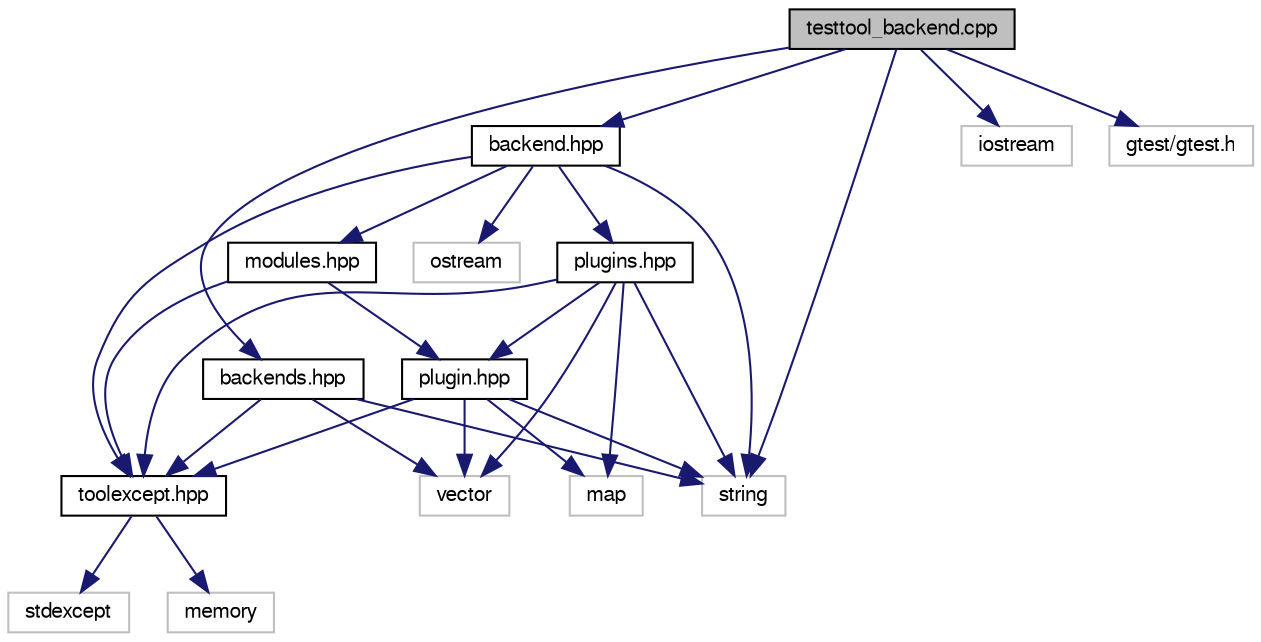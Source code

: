 digraph "testtool_backend.cpp"
{
  edge [fontname="FreeSans",fontsize="10",labelfontname="FreeSans",labelfontsize="10"];
  node [fontname="FreeSans",fontsize="10",shape=record];
  Node1 [label="testtool_backend.cpp",height=0.2,width=0.4,color="black", fillcolor="grey75", style="filled", fontcolor="black"];
  Node1 -> Node2 [color="midnightblue",fontsize="10",style="solid"];
  Node2 [label="backend.hpp",height=0.2,width=0.4,color="black", fillcolor="white", style="filled",URL="$backend_8hpp.html",tooltip="Implements a way to build and deal with a backend. "];
  Node2 -> Node3 [color="midnightblue",fontsize="10",style="solid"];
  Node3 [label="plugins.hpp",height=0.2,width=0.4,color="black", fillcolor="white", style="filled",URL="$plugins_8hpp.html",tooltip="Implementation of get/set and error plugins. "];
  Node3 -> Node4 [color="midnightblue",fontsize="10",style="solid"];
  Node4 [label="plugin.hpp",height=0.2,width=0.4,color="black", fillcolor="white", style="filled",URL="$plugin_8hpp.html",tooltip="Header file of plugin. "];
  Node4 -> Node5 [color="midnightblue",fontsize="10",style="solid"];
  Node5 [label="toolexcept.hpp",height=0.2,width=0.4,color="black", fillcolor="white", style="filled",URL="$toolexcept_8hpp.html",tooltip="Implementation of all exceptions elektratools library might throw. "];
  Node5 -> Node6 [color="midnightblue",fontsize="10",style="solid"];
  Node6 [label="stdexcept",height=0.2,width=0.4,color="grey75", fillcolor="white", style="filled"];
  Node5 -> Node7 [color="midnightblue",fontsize="10",style="solid"];
  Node7 [label="memory",height=0.2,width=0.4,color="grey75", fillcolor="white", style="filled"];
  Node4 -> Node8 [color="midnightblue",fontsize="10",style="solid"];
  Node8 [label="map",height=0.2,width=0.4,color="grey75", fillcolor="white", style="filled"];
  Node4 -> Node9 [color="midnightblue",fontsize="10",style="solid"];
  Node9 [label="vector",height=0.2,width=0.4,color="grey75", fillcolor="white", style="filled"];
  Node4 -> Node10 [color="midnightblue",fontsize="10",style="solid"];
  Node10 [label="string",height=0.2,width=0.4,color="grey75", fillcolor="white", style="filled"];
  Node3 -> Node5 [color="midnightblue",fontsize="10",style="solid"];
  Node3 -> Node9 [color="midnightblue",fontsize="10",style="solid"];
  Node3 -> Node10 [color="midnightblue",fontsize="10",style="solid"];
  Node3 -> Node8 [color="midnightblue",fontsize="10",style="solid"];
  Node2 -> Node11 [color="midnightblue",fontsize="10",style="solid"];
  Node11 [label="modules.hpp",height=0.2,width=0.4,color="black", fillcolor="white", style="filled",URL="$modules_8hpp.html",tooltip="Allows one to load plugins. "];
  Node11 -> Node4 [color="midnightblue",fontsize="10",style="solid"];
  Node11 -> Node5 [color="midnightblue",fontsize="10",style="solid"];
  Node2 -> Node5 [color="midnightblue",fontsize="10",style="solid"];
  Node2 -> Node12 [color="midnightblue",fontsize="10",style="solid"];
  Node12 [label="ostream",height=0.2,width=0.4,color="grey75", fillcolor="white", style="filled"];
  Node2 -> Node10 [color="midnightblue",fontsize="10",style="solid"];
  Node1 -> Node13 [color="midnightblue",fontsize="10",style="solid"];
  Node13 [label="backends.hpp",height=0.2,width=0.4,color="black", fillcolor="white", style="filled",URL="$backends_8hpp.html",tooltip="Allows one to list all available backends. "];
  Node13 -> Node9 [color="midnightblue",fontsize="10",style="solid"];
  Node13 -> Node10 [color="midnightblue",fontsize="10",style="solid"];
  Node13 -> Node5 [color="midnightblue",fontsize="10",style="solid"];
  Node1 -> Node14 [color="midnightblue",fontsize="10",style="solid"];
  Node14 [label="iostream",height=0.2,width=0.4,color="grey75", fillcolor="white", style="filled"];
  Node1 -> Node10 [color="midnightblue",fontsize="10",style="solid"];
  Node1 -> Node15 [color="midnightblue",fontsize="10",style="solid"];
  Node15 [label="gtest/gtest.h",height=0.2,width=0.4,color="grey75", fillcolor="white", style="filled"];
}
